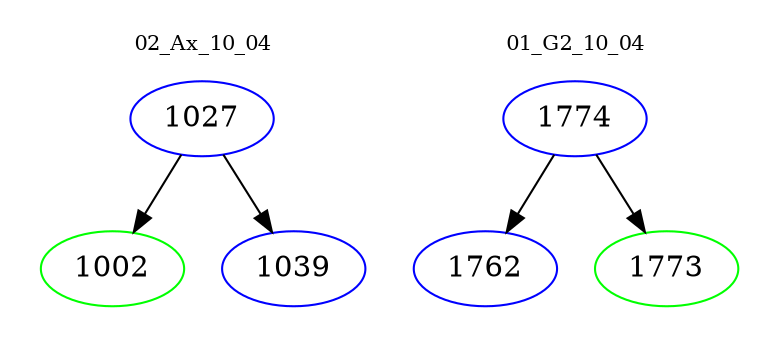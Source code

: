digraph{
subgraph cluster_0 {
color = white
label = "02_Ax_10_04";
fontsize=10;
T0_1027 [label="1027", color="blue"]
T0_1027 -> T0_1002 [color="black"]
T0_1002 [label="1002", color="green"]
T0_1027 -> T0_1039 [color="black"]
T0_1039 [label="1039", color="blue"]
}
subgraph cluster_1 {
color = white
label = "01_G2_10_04";
fontsize=10;
T1_1774 [label="1774", color="blue"]
T1_1774 -> T1_1762 [color="black"]
T1_1762 [label="1762", color="blue"]
T1_1774 -> T1_1773 [color="black"]
T1_1773 [label="1773", color="green"]
}
}
